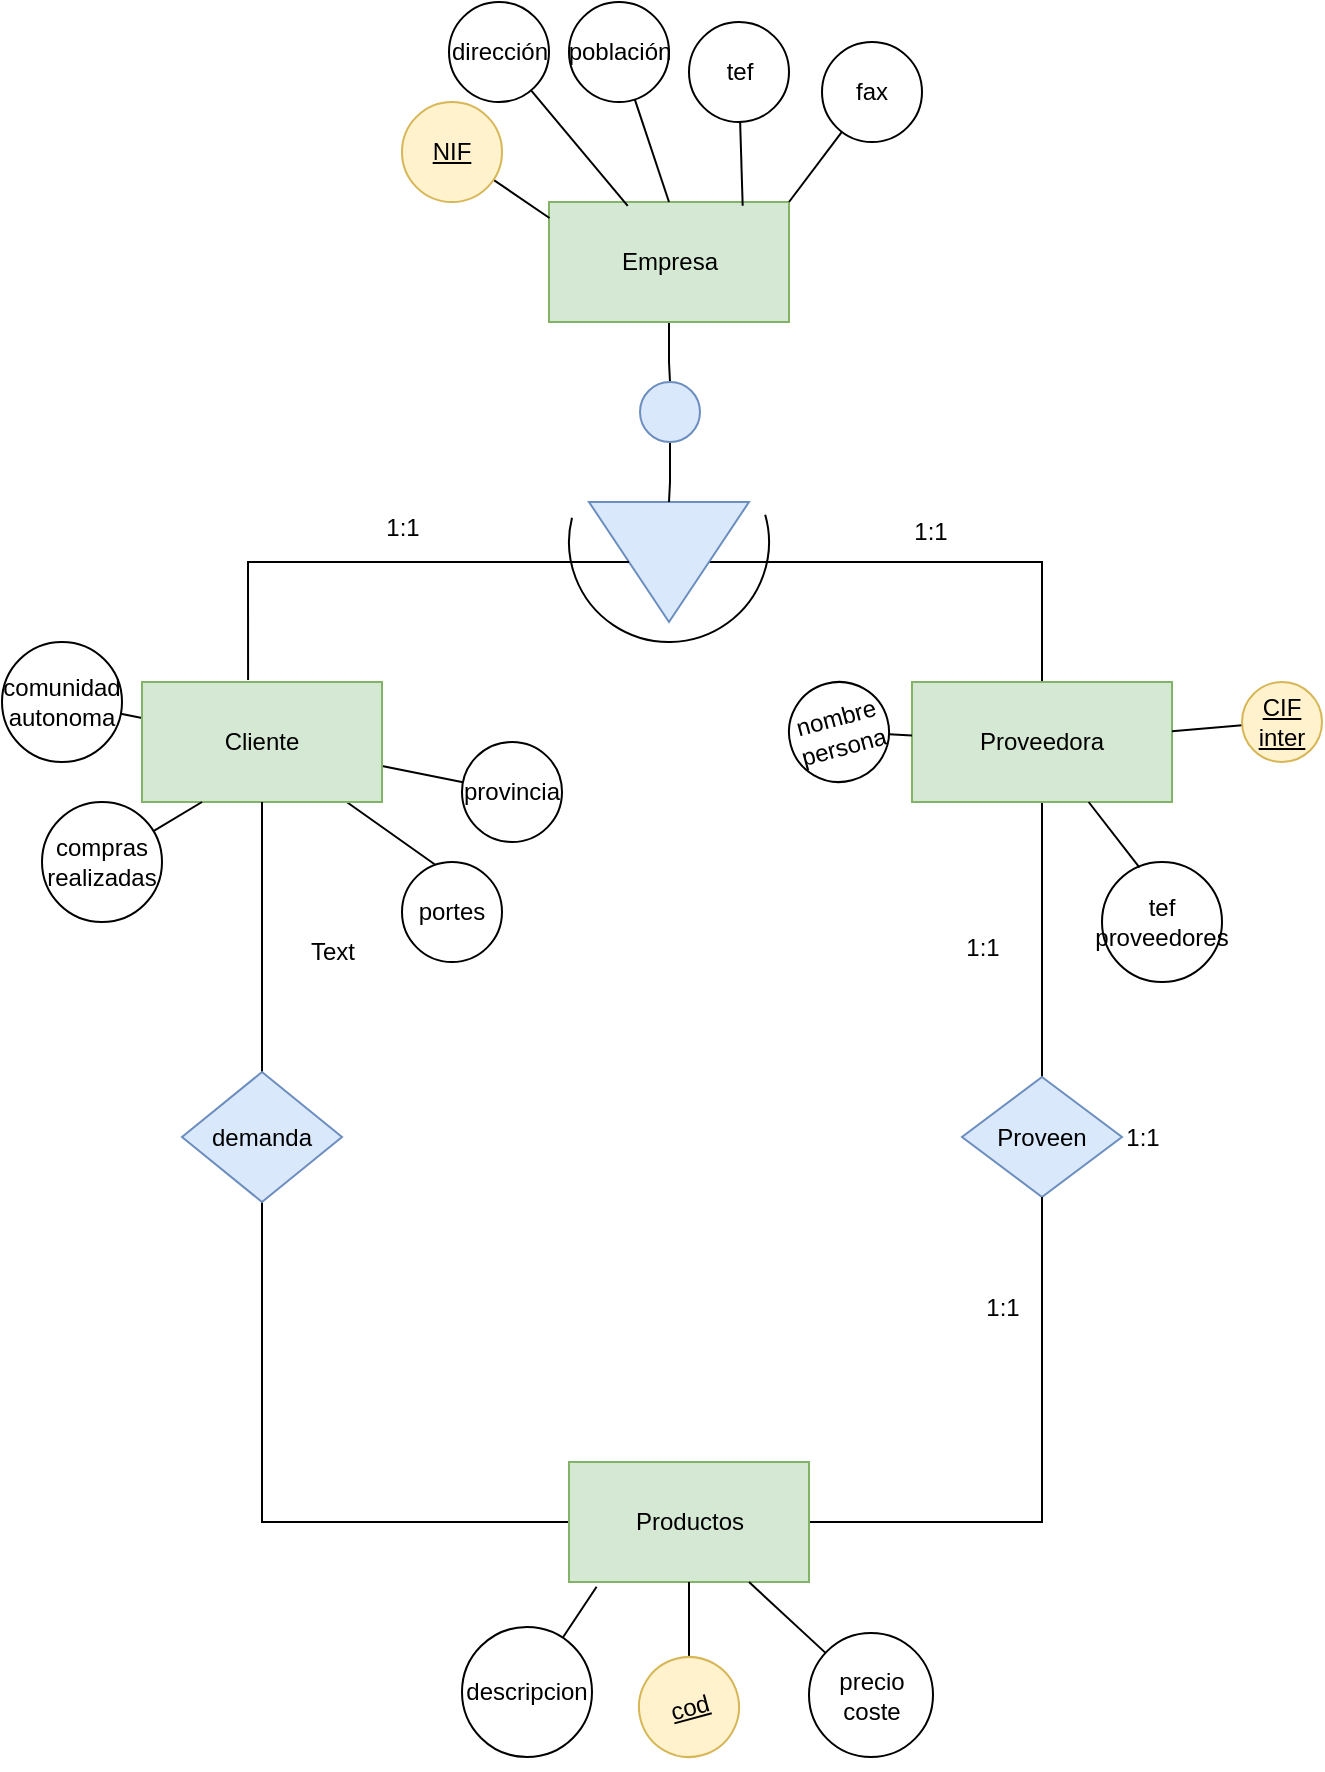 <mxfile version="22.0.4" type="github">
  <diagram name="Página-1" id="1nkEWvygRDrun8GOt9wd">
    <mxGraphModel dx="699" dy="1147" grid="1" gridSize="10" guides="1" tooltips="1" connect="1" arrows="1" fold="1" page="1" pageScale="1" pageWidth="827" pageHeight="1169" math="0" shadow="0">
      <root>
        <mxCell id="0" />
        <mxCell id="1" parent="0" />
        <mxCell id="81osH5RF9KUROOo_JaHB-69" style="edgeStyle=orthogonalEdgeStyle;rounded=0;orthogonalLoop=1;jettySize=auto;html=1;entryX=0.5;entryY=0;entryDx=0;entryDy=0;endArrow=none;endFill=0;" edge="1" parent="1" source="81osH5RF9KUROOo_JaHB-1" target="81osH5RF9KUROOo_JaHB-68">
          <mxGeometry relative="1" as="geometry" />
        </mxCell>
        <mxCell id="81osH5RF9KUROOo_JaHB-1" value="Empresa" style="rounded=0;whiteSpace=wrap;html=1;fillColor=#d5e8d4;strokeColor=#82b366;" vertex="1" parent="1">
          <mxGeometry x="313.5" y="130" width="120" height="60" as="geometry" />
        </mxCell>
        <mxCell id="81osH5RF9KUROOo_JaHB-8" style="rounded=0;orthogonalLoop=1;jettySize=auto;html=1;endArrow=none;endFill=0;edgeStyle=orthogonalEdgeStyle;exitX=0.5;exitY=0;exitDx=0;exitDy=0;" edge="1" parent="1" source="81osH5RF9KUROOo_JaHB-2" target="81osH5RF9KUROOo_JaHB-4">
          <mxGeometry relative="1" as="geometry">
            <mxPoint x="361.898" y="282.903" as="sourcePoint" />
            <mxPoint x="430" y="360" as="targetPoint" />
          </mxGeometry>
        </mxCell>
        <mxCell id="81osH5RF9KUROOo_JaHB-2" value="" style="triangle;whiteSpace=wrap;html=1;rotation=90;fillColor=#dae8fc;strokeColor=#6c8ebf;" vertex="1" parent="1">
          <mxGeometry x="343.5" y="270" width="60" height="80" as="geometry" />
        </mxCell>
        <mxCell id="81osH5RF9KUROOo_JaHB-62" style="rounded=0;orthogonalLoop=1;jettySize=auto;html=1;endArrow=none;endFill=0;" edge="1" parent="1" source="81osH5RF9KUROOo_JaHB-3" target="81osH5RF9KUROOo_JaHB-17">
          <mxGeometry relative="1" as="geometry" />
        </mxCell>
        <mxCell id="81osH5RF9KUROOo_JaHB-64" style="rounded=0;orthogonalLoop=1;jettySize=auto;html=1;entryX=1;entryY=0.5;entryDx=0;entryDy=0;endArrow=none;endFill=0;" edge="1" parent="1" source="81osH5RF9KUROOo_JaHB-3" target="81osH5RF9KUROOo_JaHB-19">
          <mxGeometry relative="1" as="geometry" />
        </mxCell>
        <mxCell id="81osH5RF9KUROOo_JaHB-67" style="rounded=0;orthogonalLoop=1;jettySize=auto;html=1;endArrow=none;endFill=0;" edge="1" parent="1" source="81osH5RF9KUROOo_JaHB-3" target="81osH5RF9KUROOo_JaHB-18">
          <mxGeometry relative="1" as="geometry">
            <mxPoint x="50" y="330" as="targetPoint" />
          </mxGeometry>
        </mxCell>
        <mxCell id="81osH5RF9KUROOo_JaHB-3" value="Cliente" style="rounded=0;whiteSpace=wrap;html=1;fillColor=#d5e8d4;strokeColor=#82b366;" vertex="1" parent="1">
          <mxGeometry x="110" y="370" width="120" height="60" as="geometry" />
        </mxCell>
        <mxCell id="81osH5RF9KUROOo_JaHB-84" style="edgeStyle=orthogonalEdgeStyle;rounded=0;orthogonalLoop=1;jettySize=auto;html=1;endArrow=none;endFill=0;" edge="1" parent="1" source="81osH5RF9KUROOo_JaHB-4" target="81osH5RF9KUROOo_JaHB-30">
          <mxGeometry relative="1" as="geometry" />
        </mxCell>
        <mxCell id="81osH5RF9KUROOo_JaHB-4" value="Proveedora" style="rounded=0;whiteSpace=wrap;html=1;fillColor=#d5e8d4;strokeColor=#82b366;" vertex="1" parent="1">
          <mxGeometry x="495" y="370" width="130" height="60" as="geometry" />
        </mxCell>
        <mxCell id="81osH5RF9KUROOo_JaHB-7" style="rounded=0;orthogonalLoop=1;jettySize=auto;html=1;entryX=0.442;entryY=-0.017;entryDx=0;entryDy=0;entryPerimeter=0;endArrow=none;endFill=0;edgeStyle=orthogonalEdgeStyle;" edge="1" parent="1" source="81osH5RF9KUROOo_JaHB-2" target="81osH5RF9KUROOo_JaHB-3">
          <mxGeometry relative="1" as="geometry" />
        </mxCell>
        <mxCell id="81osH5RF9KUROOo_JaHB-13" value="" style="verticalLabelPosition=bottom;verticalAlign=top;html=1;shape=mxgraph.basic.arc;startAngle=0.456;endAngle=0.039;rotation=-90;" vertex="1" parent="1">
          <mxGeometry x="323.5" y="250" width="100" height="100" as="geometry" />
        </mxCell>
        <mxCell id="81osH5RF9KUROOo_JaHB-17" value="&lt;div&gt;comunidad&lt;/div&gt;&lt;div&gt;autonoma&lt;br&gt;&lt;/div&gt;" style="ellipse;whiteSpace=wrap;html=1;aspect=fixed;" vertex="1" parent="1">
          <mxGeometry x="40" y="350" width="60" height="60" as="geometry" />
        </mxCell>
        <mxCell id="81osH5RF9KUROOo_JaHB-18" value="provincia" style="ellipse;whiteSpace=wrap;html=1;aspect=fixed;" vertex="1" parent="1">
          <mxGeometry x="270" y="400" width="50" height="50" as="geometry" />
        </mxCell>
        <mxCell id="81osH5RF9KUROOo_JaHB-19" value="portes" style="ellipse;whiteSpace=wrap;html=1;aspect=fixed;" vertex="1" parent="1">
          <mxGeometry x="240" y="460" width="50" height="50" as="geometry" />
        </mxCell>
        <mxCell id="81osH5RF9KUROOo_JaHB-28" style="rounded=0;orthogonalLoop=1;jettySize=auto;html=1;endArrow=none;endFill=0;" edge="1" parent="1" source="81osH5RF9KUROOo_JaHB-20" target="81osH5RF9KUROOo_JaHB-4">
          <mxGeometry relative="1" as="geometry" />
        </mxCell>
        <mxCell id="81osH5RF9KUROOo_JaHB-20" value="&lt;div&gt;nombre&lt;/div&gt;&lt;div&gt;persona&lt;br&gt;&lt;/div&gt;" style="ellipse;whiteSpace=wrap;html=1;aspect=fixed;rotation=-15;" vertex="1" parent="1">
          <mxGeometry x="433.5" y="370" width="50" height="50" as="geometry" />
        </mxCell>
        <mxCell id="81osH5RF9KUROOo_JaHB-27" style="rounded=0;orthogonalLoop=1;jettySize=auto;html=1;endArrow=none;endFill=0;" edge="1" parent="1" source="81osH5RF9KUROOo_JaHB-26" target="81osH5RF9KUROOo_JaHB-4">
          <mxGeometry relative="1" as="geometry" />
        </mxCell>
        <mxCell id="81osH5RF9KUROOo_JaHB-26" value="&lt;div&gt;CIF&lt;/div&gt;inter" style="ellipse;whiteSpace=wrap;html=1;aspect=fixed;fillColor=#fff2cc;strokeColor=#d6b656;fontStyle=4" vertex="1" parent="1">
          <mxGeometry x="660" y="370" width="40" height="40" as="geometry" />
        </mxCell>
        <mxCell id="81osH5RF9KUROOo_JaHB-30" value="Proveen" style="rhombus;whiteSpace=wrap;html=1;fillColor=#dae8fc;strokeColor=#6c8ebf;" vertex="1" parent="1">
          <mxGeometry x="520" y="567.5" width="80" height="60" as="geometry" />
        </mxCell>
        <mxCell id="81osH5RF9KUROOo_JaHB-59" style="edgeStyle=orthogonalEdgeStyle;rounded=0;orthogonalLoop=1;jettySize=auto;html=1;entryX=0.5;entryY=1;entryDx=0;entryDy=0;endArrow=none;endFill=0;" edge="1" parent="1" source="81osH5RF9KUROOo_JaHB-33" target="81osH5RF9KUROOo_JaHB-47">
          <mxGeometry relative="1" as="geometry" />
        </mxCell>
        <mxCell id="81osH5RF9KUROOo_JaHB-85" style="edgeStyle=orthogonalEdgeStyle;rounded=0;orthogonalLoop=1;jettySize=auto;html=1;entryX=0.5;entryY=1;entryDx=0;entryDy=0;endArrow=none;endFill=0;" edge="1" parent="1" source="81osH5RF9KUROOo_JaHB-33" target="81osH5RF9KUROOo_JaHB-30">
          <mxGeometry relative="1" as="geometry" />
        </mxCell>
        <mxCell id="81osH5RF9KUROOo_JaHB-33" value="Productos" style="rounded=0;whiteSpace=wrap;html=1;fillColor=#d5e8d4;strokeColor=#82b366;" vertex="1" parent="1">
          <mxGeometry x="323.5" y="760" width="120" height="60" as="geometry" />
        </mxCell>
        <mxCell id="81osH5RF9KUROOo_JaHB-60" style="edgeStyle=orthogonalEdgeStyle;rounded=0;orthogonalLoop=1;jettySize=auto;html=1;endArrow=none;endFill=0;" edge="1" parent="1" source="81osH5RF9KUROOo_JaHB-47" target="81osH5RF9KUROOo_JaHB-3">
          <mxGeometry relative="1" as="geometry" />
        </mxCell>
        <mxCell id="81osH5RF9KUROOo_JaHB-47" value="demanda" style="rhombus;whiteSpace=wrap;html=1;fillColor=#dae8fc;strokeColor=#6c8ebf;" vertex="1" parent="1">
          <mxGeometry x="130" y="565" width="80" height="65" as="geometry" />
        </mxCell>
        <mxCell id="81osH5RF9KUROOo_JaHB-70" style="edgeStyle=orthogonalEdgeStyle;rounded=0;orthogonalLoop=1;jettySize=auto;html=1;entryX=0;entryY=0.5;entryDx=0;entryDy=0;endArrow=none;endFill=0;" edge="1" parent="1" source="81osH5RF9KUROOo_JaHB-68" target="81osH5RF9KUROOo_JaHB-2">
          <mxGeometry relative="1" as="geometry" />
        </mxCell>
        <mxCell id="81osH5RF9KUROOo_JaHB-68" value="" style="ellipse;whiteSpace=wrap;html=1;aspect=fixed;fillColor=#dae8fc;strokeColor=#6c8ebf;" vertex="1" parent="1">
          <mxGeometry x="359" y="220" width="30" height="30" as="geometry" />
        </mxCell>
        <mxCell id="81osH5RF9KUROOo_JaHB-72" style="rounded=0;orthogonalLoop=1;jettySize=auto;html=1;entryX=0.002;entryY=0.133;entryDx=0;entryDy=0;entryPerimeter=0;endArrow=none;endFill=0;" edge="1" parent="1" source="81osH5RF9KUROOo_JaHB-71" target="81osH5RF9KUROOo_JaHB-1">
          <mxGeometry relative="1" as="geometry" />
        </mxCell>
        <mxCell id="81osH5RF9KUROOo_JaHB-71" value="NIF" style="ellipse;whiteSpace=wrap;html=1;aspect=fixed;fillColor=#fff2cc;strokeColor=#d6b656;fontStyle=4;gradientColor=none;" vertex="1" parent="1">
          <mxGeometry x="240" y="80" width="50" height="50" as="geometry" />
        </mxCell>
        <mxCell id="81osH5RF9KUROOo_JaHB-74" value="dirección" style="ellipse;whiteSpace=wrap;html=1;aspect=fixed;" vertex="1" parent="1">
          <mxGeometry x="263.5" y="30" width="50" height="50" as="geometry" />
        </mxCell>
        <mxCell id="81osH5RF9KUROOo_JaHB-75" style="rounded=0;orthogonalLoop=1;jettySize=auto;html=1;entryX=0.328;entryY=0.032;entryDx=0;entryDy=0;entryPerimeter=0;endArrow=none;endFill=0;" edge="1" parent="1" source="81osH5RF9KUROOo_JaHB-74" target="81osH5RF9KUROOo_JaHB-1">
          <mxGeometry relative="1" as="geometry" />
        </mxCell>
        <mxCell id="81osH5RF9KUROOo_JaHB-77" style="rounded=0;orthogonalLoop=1;jettySize=auto;html=1;entryX=0.5;entryY=0;entryDx=0;entryDy=0;endArrow=none;endFill=0;" edge="1" parent="1" source="81osH5RF9KUROOo_JaHB-76" target="81osH5RF9KUROOo_JaHB-1">
          <mxGeometry relative="1" as="geometry" />
        </mxCell>
        <mxCell id="81osH5RF9KUROOo_JaHB-76" value="población" style="ellipse;whiteSpace=wrap;html=1;aspect=fixed;" vertex="1" parent="1">
          <mxGeometry x="323.5" y="30" width="50" height="50" as="geometry" />
        </mxCell>
        <mxCell id="81osH5RF9KUROOo_JaHB-78" value="tef" style="ellipse;whiteSpace=wrap;html=1;aspect=fixed;" vertex="1" parent="1">
          <mxGeometry x="383.5" y="40" width="50" height="50" as="geometry" />
        </mxCell>
        <mxCell id="81osH5RF9KUROOo_JaHB-79" style="rounded=0;orthogonalLoop=1;jettySize=auto;html=1;entryX=0.807;entryY=0.032;entryDx=0;entryDy=0;entryPerimeter=0;endArrow=none;endFill=0;" edge="1" parent="1" source="81osH5RF9KUROOo_JaHB-78" target="81osH5RF9KUROOo_JaHB-1">
          <mxGeometry relative="1" as="geometry" />
        </mxCell>
        <mxCell id="81osH5RF9KUROOo_JaHB-81" style="rounded=0;orthogonalLoop=1;jettySize=auto;html=1;endArrow=none;endFill=0;entryX=1;entryY=0;entryDx=0;entryDy=0;" edge="1" parent="1" source="81osH5RF9KUROOo_JaHB-80" target="81osH5RF9KUROOo_JaHB-1">
          <mxGeometry relative="1" as="geometry" />
        </mxCell>
        <mxCell id="81osH5RF9KUROOo_JaHB-80" value="fax" style="ellipse;whiteSpace=wrap;html=1;aspect=fixed;" vertex="1" parent="1">
          <mxGeometry x="450" y="50" width="50" height="50" as="geometry" />
        </mxCell>
        <mxCell id="81osH5RF9KUROOo_JaHB-87" style="edgeStyle=orthogonalEdgeStyle;rounded=0;orthogonalLoop=1;jettySize=auto;html=1;endArrow=none;endFill=0;" edge="1" parent="1" source="81osH5RF9KUROOo_JaHB-86" target="81osH5RF9KUROOo_JaHB-33">
          <mxGeometry relative="1" as="geometry" />
        </mxCell>
        <mxCell id="81osH5RF9KUROOo_JaHB-86" value="cod" style="ellipse;whiteSpace=wrap;html=1;aspect=fixed;rotation=-15;fontStyle=4;fillColor=#fff2cc;strokeColor=#d6b656;" vertex="1" parent="1">
          <mxGeometry x="358.5" y="857.5" width="50" height="50" as="geometry" />
        </mxCell>
        <mxCell id="81osH5RF9KUROOo_JaHB-88" value="descripcion" style="ellipse;whiteSpace=wrap;html=1;aspect=fixed;" vertex="1" parent="1">
          <mxGeometry x="270" y="842.5" width="65" height="65" as="geometry" />
        </mxCell>
        <mxCell id="81osH5RF9KUROOo_JaHB-90" style="rounded=0;orthogonalLoop=1;jettySize=auto;html=1;entryX=0.115;entryY=1.039;entryDx=0;entryDy=0;entryPerimeter=0;endArrow=none;endFill=0;" edge="1" parent="1" source="81osH5RF9KUROOo_JaHB-88" target="81osH5RF9KUROOo_JaHB-33">
          <mxGeometry relative="1" as="geometry" />
        </mxCell>
        <mxCell id="81osH5RF9KUROOo_JaHB-93" style="rounded=0;orthogonalLoop=1;jettySize=auto;html=1;entryX=0.75;entryY=1;entryDx=0;entryDy=0;endArrow=none;endFill=0;" edge="1" parent="1" source="81osH5RF9KUROOo_JaHB-92" target="81osH5RF9KUROOo_JaHB-33">
          <mxGeometry relative="1" as="geometry" />
        </mxCell>
        <mxCell id="81osH5RF9KUROOo_JaHB-92" value="&lt;div&gt;precio&lt;/div&gt;&lt;div&gt;coste&lt;br&gt;&lt;/div&gt;" style="ellipse;whiteSpace=wrap;html=1;aspect=fixed;" vertex="1" parent="1">
          <mxGeometry x="443.5" y="845.5" width="62" height="62" as="geometry" />
        </mxCell>
        <mxCell id="81osH5RF9KUROOo_JaHB-94" value="tef proveedores" style="ellipse;whiteSpace=wrap;html=1;aspect=fixed;" vertex="1" parent="1">
          <mxGeometry x="590" y="460" width="60" height="60" as="geometry" />
        </mxCell>
        <mxCell id="81osH5RF9KUROOo_JaHB-95" style="rounded=0;orthogonalLoop=1;jettySize=auto;html=1;entryX=0.313;entryY=0.046;entryDx=0;entryDy=0;entryPerimeter=0;endArrow=none;endFill=0;" edge="1" parent="1" source="81osH5RF9KUROOo_JaHB-4" target="81osH5RF9KUROOo_JaHB-94">
          <mxGeometry relative="1" as="geometry" />
        </mxCell>
        <mxCell id="81osH5RF9KUROOo_JaHB-97" style="rounded=0;orthogonalLoop=1;jettySize=auto;html=1;entryX=0.25;entryY=1;entryDx=0;entryDy=0;endArrow=none;endFill=0;" edge="1" parent="1" source="81osH5RF9KUROOo_JaHB-96" target="81osH5RF9KUROOo_JaHB-3">
          <mxGeometry relative="1" as="geometry" />
        </mxCell>
        <mxCell id="81osH5RF9KUROOo_JaHB-96" value="&lt;div&gt;compras &lt;br&gt;&lt;/div&gt;&lt;div&gt;realizadas&lt;br&gt;&lt;/div&gt;" style="ellipse;whiteSpace=wrap;html=1;aspect=fixed;" vertex="1" parent="1">
          <mxGeometry x="60" y="430" width="60" height="60" as="geometry" />
        </mxCell>
        <mxCell id="81osH5RF9KUROOo_JaHB-105" value="1:1" style="text;html=1;align=center;verticalAlign=middle;resizable=0;points=[];autosize=1;strokeColor=none;fillColor=none;" vertex="1" parent="1">
          <mxGeometry x="483.5" y="280" width="40" height="30" as="geometry" />
        </mxCell>
        <mxCell id="81osH5RF9KUROOo_JaHB-106" value="1:1" style="text;html=1;align=center;verticalAlign=middle;resizable=0;points=[];autosize=1;strokeColor=none;fillColor=none;" vertex="1" parent="1">
          <mxGeometry x="220" y="278" width="40" height="30" as="geometry" />
        </mxCell>
        <mxCell id="81osH5RF9KUROOo_JaHB-107" value="1:1" style="text;html=1;align=center;verticalAlign=middle;resizable=0;points=[];autosize=1;strokeColor=none;fillColor=none;" vertex="1" parent="1">
          <mxGeometry x="520" y="668" width="40" height="30" as="geometry" />
        </mxCell>
        <mxCell id="81osH5RF9KUROOo_JaHB-108" value="1:1" style="text;html=1;align=center;verticalAlign=middle;resizable=0;points=[];autosize=1;strokeColor=none;fillColor=none;" vertex="1" parent="1">
          <mxGeometry x="510" y="488" width="40" height="30" as="geometry" />
        </mxCell>
        <mxCell id="81osH5RF9KUROOo_JaHB-109" value="1:1" style="text;html=1;align=center;verticalAlign=middle;resizable=0;points=[];autosize=1;strokeColor=none;fillColor=none;" vertex="1" parent="1">
          <mxGeometry x="590" y="582.5" width="40" height="30" as="geometry" />
        </mxCell>
        <mxCell id="81osH5RF9KUROOo_JaHB-110" value="Text" style="text;html=1;align=center;verticalAlign=middle;resizable=0;points=[];autosize=1;strokeColor=none;fillColor=none;" vertex="1" parent="1">
          <mxGeometry x="180" y="490" width="50" height="30" as="geometry" />
        </mxCell>
      </root>
    </mxGraphModel>
  </diagram>
</mxfile>

